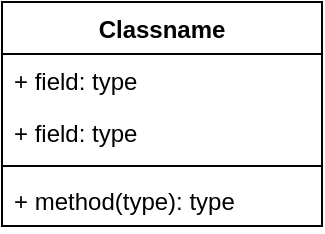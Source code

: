 <mxfile version="22.0.8" type="github">
  <diagram name="Page-1" id="jfc5k5OX5nStlajxfLeJ">
    <mxGraphModel dx="1050" dy="534" grid="1" gridSize="10" guides="1" tooltips="1" connect="1" arrows="1" fold="1" page="1" pageScale="1" pageWidth="827" pageHeight="1169" math="0" shadow="0">
      <root>
        <mxCell id="0" />
        <mxCell id="1" parent="0" />
        <mxCell id="V-kUm6mTUtJWQO0EGAQK-1" value="Classname" style="swimlane;fontStyle=1;align=center;verticalAlign=top;childLayout=stackLayout;horizontal=1;startSize=26;horizontalStack=0;resizeParent=1;resizeParentMax=0;resizeLast=0;collapsible=1;marginBottom=0;whiteSpace=wrap;html=1;" vertex="1" parent="1">
          <mxGeometry x="330" y="230" width="160" height="112" as="geometry" />
        </mxCell>
        <mxCell id="V-kUm6mTUtJWQO0EGAQK-2" value="+ field: type" style="text;strokeColor=none;fillColor=none;align=left;verticalAlign=top;spacingLeft=4;spacingRight=4;overflow=hidden;rotatable=0;points=[[0,0.5],[1,0.5]];portConstraint=eastwest;whiteSpace=wrap;html=1;" vertex="1" parent="V-kUm6mTUtJWQO0EGAQK-1">
          <mxGeometry y="26" width="160" height="26" as="geometry" />
        </mxCell>
        <mxCell id="V-kUm6mTUtJWQO0EGAQK-5" value="+ field: type" style="text;strokeColor=none;fillColor=none;align=left;verticalAlign=top;spacingLeft=4;spacingRight=4;overflow=hidden;rotatable=0;points=[[0,0.5],[1,0.5]];portConstraint=eastwest;whiteSpace=wrap;html=1;" vertex="1" parent="V-kUm6mTUtJWQO0EGAQK-1">
          <mxGeometry y="52" width="160" height="26" as="geometry" />
        </mxCell>
        <mxCell id="V-kUm6mTUtJWQO0EGAQK-3" value="" style="line;strokeWidth=1;fillColor=none;align=left;verticalAlign=middle;spacingTop=-1;spacingLeft=3;spacingRight=3;rotatable=0;labelPosition=right;points=[];portConstraint=eastwest;strokeColor=inherit;" vertex="1" parent="V-kUm6mTUtJWQO0EGAQK-1">
          <mxGeometry y="78" width="160" height="8" as="geometry" />
        </mxCell>
        <mxCell id="V-kUm6mTUtJWQO0EGAQK-4" value="+ method(type): type" style="text;strokeColor=none;fillColor=none;align=left;verticalAlign=top;spacingLeft=4;spacingRight=4;overflow=hidden;rotatable=0;points=[[0,0.5],[1,0.5]];portConstraint=eastwest;whiteSpace=wrap;html=1;" vertex="1" parent="V-kUm6mTUtJWQO0EGAQK-1">
          <mxGeometry y="86" width="160" height="26" as="geometry" />
        </mxCell>
      </root>
    </mxGraphModel>
  </diagram>
</mxfile>
